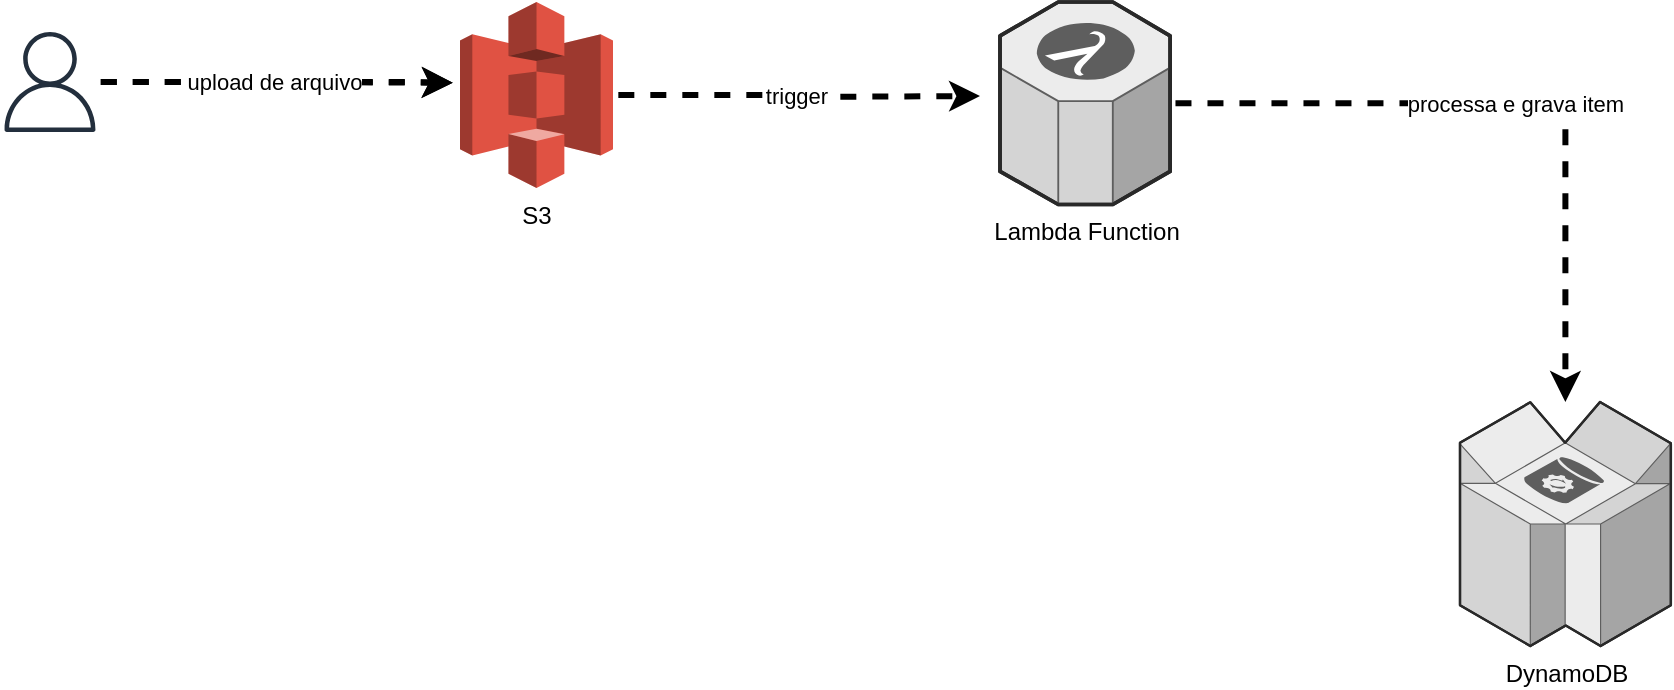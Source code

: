 <mxfile version="28.2.5">
  <diagram name="S3-Lambda-Detailed" id="mn0-IJQ7k0P7nrPpNySd">
    <mxGraphModel dx="1042" dy="527" grid="1" gridSize="10" guides="1" tooltips="1" connect="1" arrows="1" fold="1" page="1" pageScale="1" pageWidth="827" pageHeight="1169" math="0" shadow="0">
      <root>
        <mxCell id="0" />
        <mxCell id="1" parent="0" />
        <mxCell id="2zgin8cUrqoFHSbXKiQ5-9" value="" style="sketch=0;outlineConnect=0;fontColor=#232F3E;gradientColor=none;fillColor=#232F3D;strokeColor=none;dashed=0;verticalLabelPosition=bottom;verticalAlign=top;align=center;html=1;fontSize=12;fontStyle=0;aspect=fixed;pointerEvents=1;shape=mxgraph.aws4.user;" parent="1" vertex="1">
          <mxGeometry x="30" y="135" width="50" height="50" as="geometry" />
        </mxCell>
        <mxCell id="2zgin8cUrqoFHSbXKiQ5-18" value="trigger" style="edgeStyle=orthogonalEdgeStyle;rounded=0;orthogonalLoop=1;jettySize=auto;html=1;flowAnimation=1;strokeWidth=3;" parent="1" source="2zgin8cUrqoFHSbXKiQ5-10" edge="1">
          <mxGeometry relative="1" as="geometry">
            <mxPoint x="520" y="167" as="targetPoint" />
          </mxGeometry>
        </mxCell>
        <mxCell id="2zgin8cUrqoFHSbXKiQ5-10" value="S3" style="outlineConnect=0;dashed=0;verticalLabelPosition=bottom;verticalAlign=top;align=center;html=1;shape=mxgraph.aws3.s3;fillColor=#E05243;gradientColor=none;" parent="1" vertex="1">
          <mxGeometry x="260" y="120" width="76.5" height="93" as="geometry" />
        </mxCell>
        <mxCell id="2zgin8cUrqoFHSbXKiQ5-19" value="processa e grava item&amp;nbsp;" style="edgeStyle=orthogonalEdgeStyle;rounded=0;orthogonalLoop=1;jettySize=auto;html=1;flowAnimation=1;strokeWidth=3;" parent="1" source="2zgin8cUrqoFHSbXKiQ5-13" target="2zgin8cUrqoFHSbXKiQ5-15" edge="1">
          <mxGeometry relative="1" as="geometry" />
        </mxCell>
        <mxCell id="2zgin8cUrqoFHSbXKiQ5-13" value="Lambda Function" style="verticalLabelPosition=bottom;html=1;verticalAlign=top;strokeWidth=1;align=center;outlineConnect=0;dashed=0;outlineConnect=0;shape=mxgraph.aws3d.lambda;fillColor=#ECECEC;strokeColor=#5E5E5E;aspect=fixed;strokeColor2=#292929;strokeColor3=#ffffff;" parent="1" vertex="1">
          <mxGeometry x="530" y="120" width="85.07" height="101.25" as="geometry" />
        </mxCell>
        <mxCell id="2zgin8cUrqoFHSbXKiQ5-15" value="DynamoDB" style="verticalLabelPosition=bottom;html=1;verticalAlign=top;strokeWidth=1;align=center;outlineConnect=0;dashed=0;outlineConnect=0;shape=mxgraph.aws3d.dynamoDb;fillColor=#ECECEC;strokeColor=#5E5E5E;aspect=fixed;strokeColor2=#292929;" parent="1" vertex="1">
          <mxGeometry x="760" y="320" width="105.44" height="122" as="geometry" />
        </mxCell>
        <mxCell id="2zgin8cUrqoFHSbXKiQ5-16" value="upload de arquivo" style="edgeStyle=orthogonalEdgeStyle;rounded=0;orthogonalLoop=1;jettySize=auto;html=1;entryX=-0.047;entryY=0.434;entryDx=0;entryDy=0;entryPerimeter=0;flowAnimation=1;strokeWidth=3;" parent="1" source="2zgin8cUrqoFHSbXKiQ5-9" target="2zgin8cUrqoFHSbXKiQ5-10" edge="1">
          <mxGeometry relative="1" as="geometry" />
        </mxCell>
        <mxCell id="2zgin8cUrqoFHSbXKiQ5-20" value="upload de arquivo" style="edgeStyle=orthogonalEdgeStyle;rounded=0;orthogonalLoop=1;jettySize=auto;html=1;entryX=-0.047;entryY=0.434;entryDx=0;entryDy=0;entryPerimeter=0;flowAnimation=1;strokeWidth=3;" parent="1" source="2zgin8cUrqoFHSbXKiQ5-9" target="2zgin8cUrqoFHSbXKiQ5-10" edge="1">
          <mxGeometry relative="1" as="geometry">
            <mxPoint x="78" y="160" as="sourcePoint" />
            <mxPoint x="256" y="160" as="targetPoint" />
            <Array as="points">
              <mxPoint x="230" y="160" />
              <mxPoint x="230" y="160" />
            </Array>
          </mxGeometry>
        </mxCell>
      </root>
    </mxGraphModel>
  </diagram>
</mxfile>
